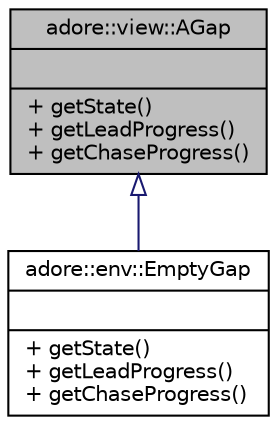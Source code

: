 digraph "adore::view::AGap"
{
 // LATEX_PDF_SIZE
  edge [fontname="Helvetica",fontsize="10",labelfontname="Helvetica",labelfontsize="10"];
  node [fontname="Helvetica",fontsize="10",shape=record];
  Node1 [label="{adore::view::AGap\n||+ getState()\l+ getLeadProgress()\l+ getChaseProgress()\l}",height=0.2,width=0.4,color="black", fillcolor="grey75", style="filled", fontcolor="black",tooltip="defines a gap in traffic, into which a merge may be planned"];
  Node1 -> Node2 [dir="back",color="midnightblue",fontsize="10",style="solid",arrowtail="onormal",fontname="Helvetica"];
  Node2 [label="{adore::env::EmptyGap\n||+ getState()\l+ getLeadProgress()\l+ getChaseProgress()\l}",height=0.2,width=0.4,color="black", fillcolor="white", style="filled",URL="$classadore_1_1env_1_1EmptyGap.html",tooltip="defines a gap for testing purposes, which never has lead or chase vehicles."];
}
